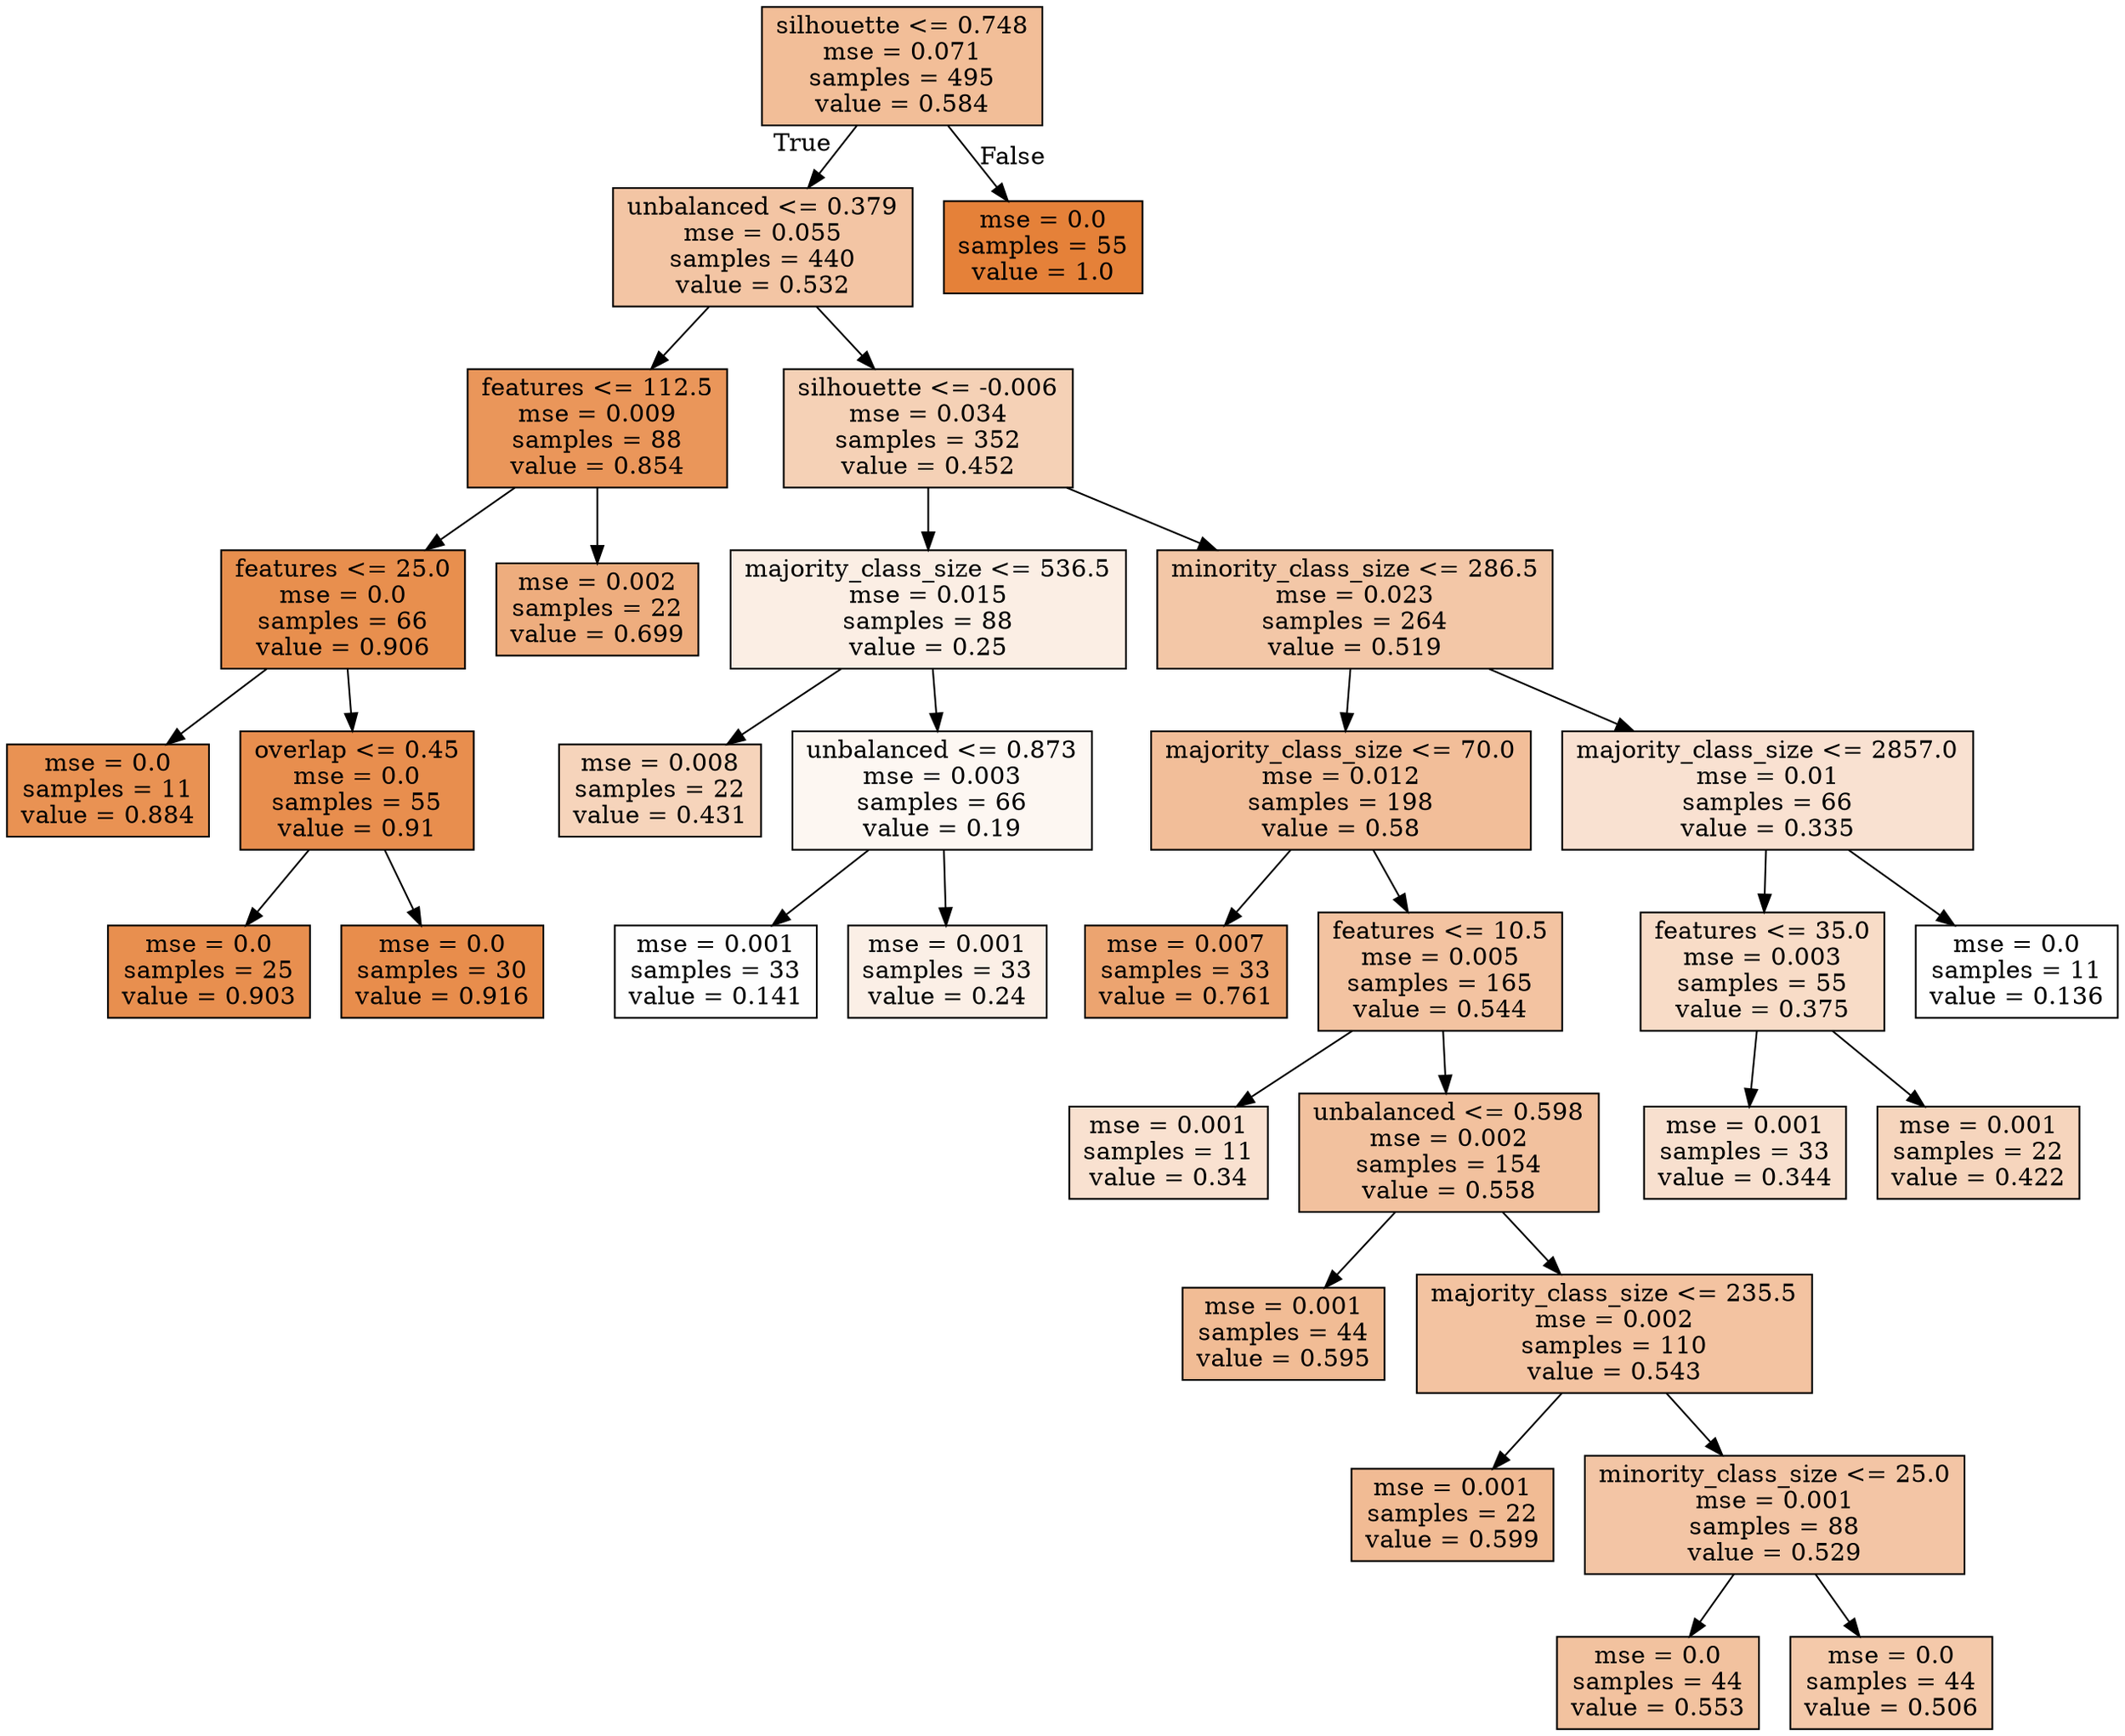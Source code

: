 digraph Tree {
node [shape=box, style="filled", color="black"] ;
0 [label="silhouette <= 0.748\nmse = 0.071\nsamples = 495\nvalue = 0.584", fillcolor="#e5813984"] ;
1 [label="unbalanced <= 0.379\nmse = 0.055\nsamples = 440\nvalue = 0.532", fillcolor="#e5813975"] ;
0 -> 1 [labeldistance=2.5, labelangle=45, headlabel="True"] ;
2 [label="features <= 112.5\nmse = 0.009\nsamples = 88\nvalue = 0.854", fillcolor="#e58139d4"] ;
1 -> 2 ;
3 [label="features <= 25.0\nmse = 0.0\nsamples = 66\nvalue = 0.906", fillcolor="#e58139e3"] ;
2 -> 3 ;
4 [label="mse = 0.0\nsamples = 11\nvalue = 0.884", fillcolor="#e58139dd"] ;
3 -> 4 ;
5 [label="overlap <= 0.45\nmse = 0.0\nsamples = 55\nvalue = 0.91", fillcolor="#e58139e4"] ;
3 -> 5 ;
6 [label="mse = 0.0\nsamples = 25\nvalue = 0.903", fillcolor="#e58139e2"] ;
5 -> 6 ;
7 [label="mse = 0.0\nsamples = 30\nvalue = 0.916", fillcolor="#e58139e6"] ;
5 -> 7 ;
8 [label="mse = 0.002\nsamples = 22\nvalue = 0.699", fillcolor="#e58139a6"] ;
2 -> 8 ;
9 [label="silhouette <= -0.006\nmse = 0.034\nsamples = 352\nvalue = 0.452", fillcolor="#e581395d"] ;
1 -> 9 ;
10 [label="majority_class_size <= 536.5\nmse = 0.015\nsamples = 88\nvalue = 0.25", fillcolor="#e5813922"] ;
9 -> 10 ;
11 [label="mse = 0.008\nsamples = 22\nvalue = 0.431", fillcolor="#e5813957"] ;
10 -> 11 ;
12 [label="unbalanced <= 0.873\nmse = 0.003\nsamples = 66\nvalue = 0.19", fillcolor="#e5813910"] ;
10 -> 12 ;
13 [label="mse = 0.001\nsamples = 33\nvalue = 0.141", fillcolor="#e5813901"] ;
12 -> 13 ;
14 [label="mse = 0.001\nsamples = 33\nvalue = 0.24", fillcolor="#e581391f"] ;
12 -> 14 ;
15 [label="minority_class_size <= 286.5\nmse = 0.023\nsamples = 264\nvalue = 0.519", fillcolor="#e5813971"] ;
9 -> 15 ;
16 [label="majority_class_size <= 70.0\nmse = 0.012\nsamples = 198\nvalue = 0.58", fillcolor="#e5813983"] ;
15 -> 16 ;
17 [label="mse = 0.007\nsamples = 33\nvalue = 0.761", fillcolor="#e58139b8"] ;
16 -> 17 ;
18 [label="features <= 10.5\nmse = 0.005\nsamples = 165\nvalue = 0.544", fillcolor="#e5813978"] ;
16 -> 18 ;
19 [label="mse = 0.001\nsamples = 11\nvalue = 0.34", fillcolor="#e581393c"] ;
18 -> 19 ;
20 [label="unbalanced <= 0.598\nmse = 0.002\nsamples = 154\nvalue = 0.558", fillcolor="#e581397d"] ;
18 -> 20 ;
21 [label="mse = 0.001\nsamples = 44\nvalue = 0.595", fillcolor="#e5813988"] ;
20 -> 21 ;
22 [label="majority_class_size <= 235.5\nmse = 0.002\nsamples = 110\nvalue = 0.543", fillcolor="#e5813978"] ;
20 -> 22 ;
23 [label="mse = 0.001\nsamples = 22\nvalue = 0.599", fillcolor="#e5813989"] ;
22 -> 23 ;
24 [label="minority_class_size <= 25.0\nmse = 0.001\nsamples = 88\nvalue = 0.529", fillcolor="#e5813974"] ;
22 -> 24 ;
25 [label="mse = 0.0\nsamples = 44\nvalue = 0.553", fillcolor="#e581397b"] ;
24 -> 25 ;
26 [label="mse = 0.0\nsamples = 44\nvalue = 0.506", fillcolor="#e581396d"] ;
24 -> 26 ;
27 [label="majority_class_size <= 2857.0\nmse = 0.01\nsamples = 66\nvalue = 0.335", fillcolor="#e581393b"] ;
15 -> 27 ;
28 [label="features <= 35.0\nmse = 0.003\nsamples = 55\nvalue = 0.375", fillcolor="#e5813947"] ;
27 -> 28 ;
29 [label="mse = 0.001\nsamples = 33\nvalue = 0.344", fillcolor="#e581393d"] ;
28 -> 29 ;
30 [label="mse = 0.001\nsamples = 22\nvalue = 0.422", fillcolor="#e5813955"] ;
28 -> 30 ;
31 [label="mse = 0.0\nsamples = 11\nvalue = 0.136", fillcolor="#e5813900"] ;
27 -> 31 ;
32 [label="mse = 0.0\nsamples = 55\nvalue = 1.0", fillcolor="#e58139ff"] ;
0 -> 32 [labeldistance=2.5, labelangle=-45, headlabel="False"] ;
}